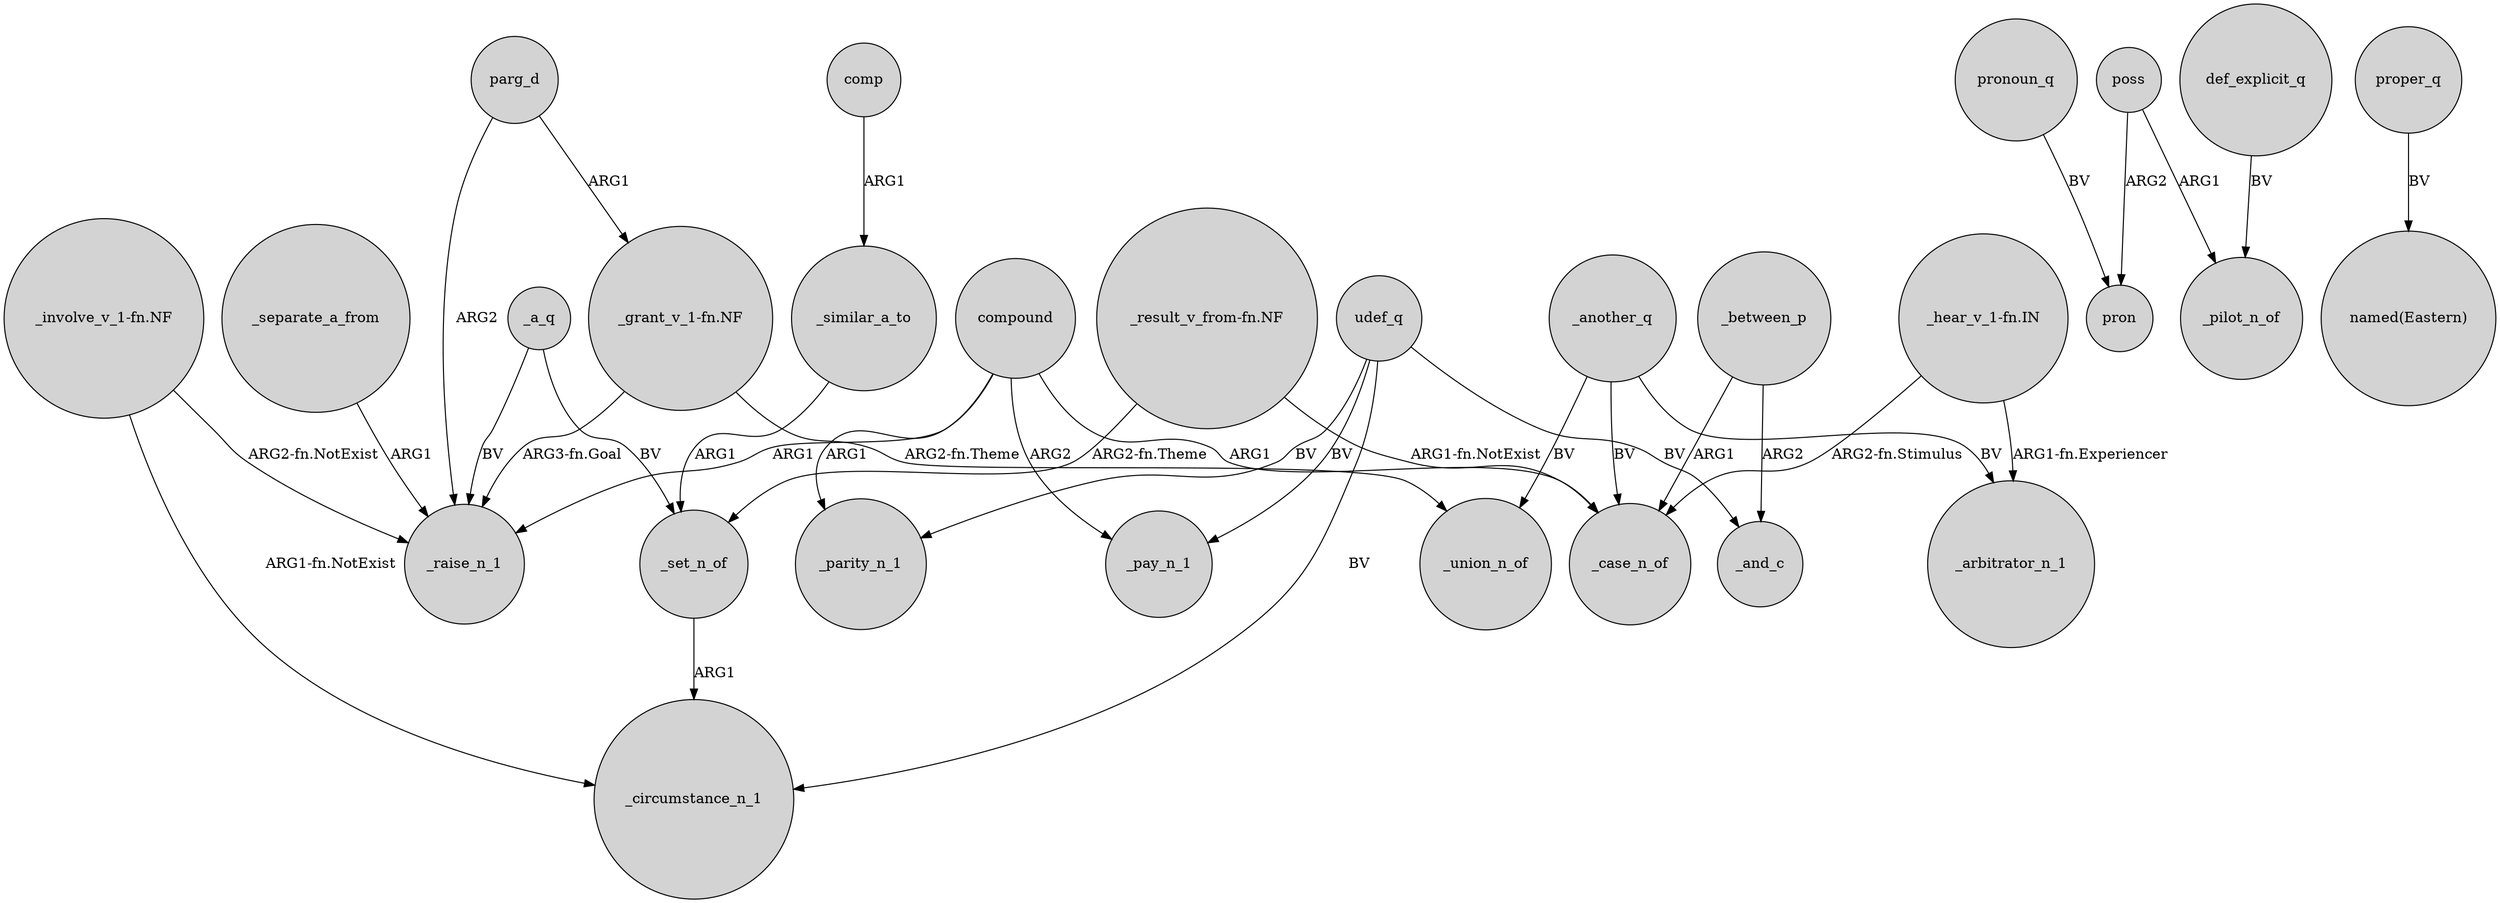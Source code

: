 digraph {
	node [shape=circle style=filled]
	"_involve_v_1-fn.NF" -> _raise_n_1 [label="ARG2-fn.NotExist"]
	comp -> _similar_a_to [label=ARG1]
	_another_q -> _union_n_of [label=BV]
	poss -> pron [label=ARG2]
	_between_p -> _case_n_of [label=ARG1]
	udef_q -> _parity_n_1 [label=BV]
	"_result_v_from-fn.NF" -> _set_n_of [label="ARG2-fn.Theme"]
	"_involve_v_1-fn.NF" -> _circumstance_n_1 [label="ARG1-fn.NotExist"]
	_another_q -> _case_n_of [label=BV]
	_a_q -> _raise_n_1 [label=BV]
	_separate_a_from -> _raise_n_1 [label=ARG1]
	compound -> _parity_n_1 [label=ARG1]
	"_hear_v_1-fn.IN" -> _arbitrator_n_1 [label="ARG1-fn.Experiencer"]
	_another_q -> _arbitrator_n_1 [label=BV]
	proper_q -> "named(Eastern)" [label=BV]
	"_hear_v_1-fn.IN" -> _case_n_of [label="ARG2-fn.Stimulus"]
	compound -> _raise_n_1 [label=ARG1]
	"_result_v_from-fn.NF" -> _case_n_of [label="ARG1-fn.NotExist"]
	pronoun_q -> pron [label=BV]
	_a_q -> _set_n_of [label=BV]
	def_explicit_q -> _pilot_n_of [label=BV]
	parg_d -> _raise_n_1 [label=ARG2]
	compound -> _case_n_of [label=ARG1]
	_between_p -> _and_c [label=ARG2]
	"_grant_v_1-fn.NF" -> _raise_n_1 [label="ARG3-fn.Goal"]
	compound -> _pay_n_1 [label=ARG2]
	udef_q -> _circumstance_n_1 [label=BV]
	_similar_a_to -> _set_n_of [label=ARG1]
	"_grant_v_1-fn.NF" -> _union_n_of [label="ARG2-fn.Theme"]
	udef_q -> _and_c [label=BV]
	poss -> _pilot_n_of [label=ARG1]
	_set_n_of -> _circumstance_n_1 [label=ARG1]
	parg_d -> "_grant_v_1-fn.NF" [label=ARG1]
	udef_q -> _pay_n_1 [label=BV]
}
